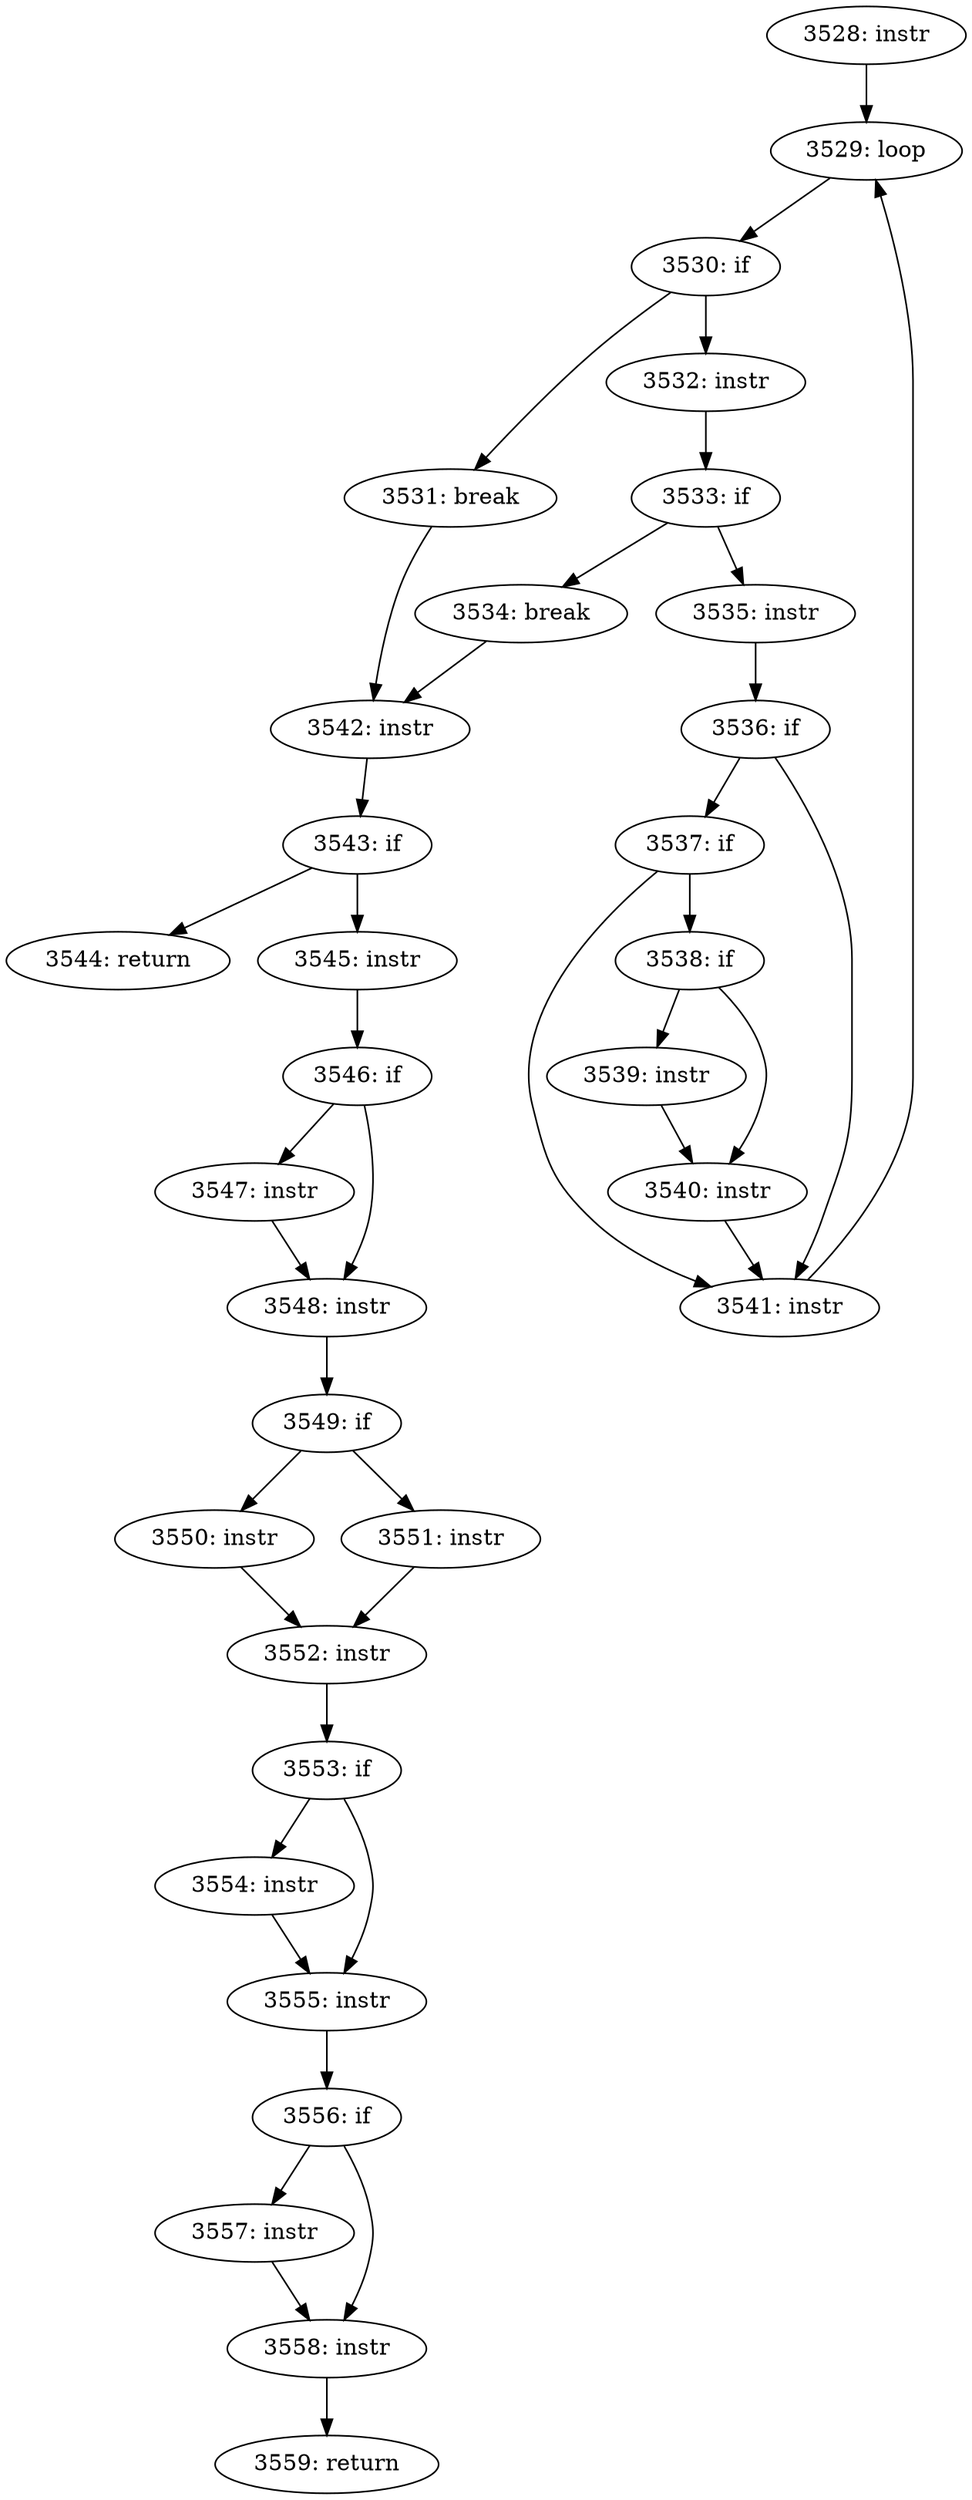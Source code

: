 digraph CFG_tcp_simple_retransmit {
3528 [label="3528: instr"]
	3528 -> 3529
3529 [label="3529: loop"]
	3529 -> 3530
3530 [label="3530: if"]
	3530 -> 3532
	3530 -> 3531
3531 [label="3531: break"]
	3531 -> 3542
3532 [label="3532: instr"]
	3532 -> 3533
3533 [label="3533: if"]
	3533 -> 3534
	3533 -> 3535
3534 [label="3534: break"]
	3534 -> 3542
3535 [label="3535: instr"]
	3535 -> 3536
3536 [label="3536: if"]
	3536 -> 3537
	3536 -> 3541
3537 [label="3537: if"]
	3537 -> 3538
	3537 -> 3541
3538 [label="3538: if"]
	3538 -> 3539
	3538 -> 3540
3539 [label="3539: instr"]
	3539 -> 3540
3540 [label="3540: instr"]
	3540 -> 3541
3541 [label="3541: instr"]
	3541 -> 3529
3542 [label="3542: instr"]
	3542 -> 3543
3543 [label="3543: if"]
	3543 -> 3544
	3543 -> 3545
3544 [label="3544: return"]
	
3545 [label="3545: instr"]
	3545 -> 3546
3546 [label="3546: if"]
	3546 -> 3547
	3546 -> 3548
3547 [label="3547: instr"]
	3547 -> 3548
3548 [label="3548: instr"]
	3548 -> 3549
3549 [label="3549: if"]
	3549 -> 3550
	3549 -> 3551
3550 [label="3550: instr"]
	3550 -> 3552
3551 [label="3551: instr"]
	3551 -> 3552
3552 [label="3552: instr"]
	3552 -> 3553
3553 [label="3553: if"]
	3553 -> 3554
	3553 -> 3555
3554 [label="3554: instr"]
	3554 -> 3555
3555 [label="3555: instr"]
	3555 -> 3556
3556 [label="3556: if"]
	3556 -> 3557
	3556 -> 3558
3557 [label="3557: instr"]
	3557 -> 3558
3558 [label="3558: instr"]
	3558 -> 3559
3559 [label="3559: return"]
	
}
